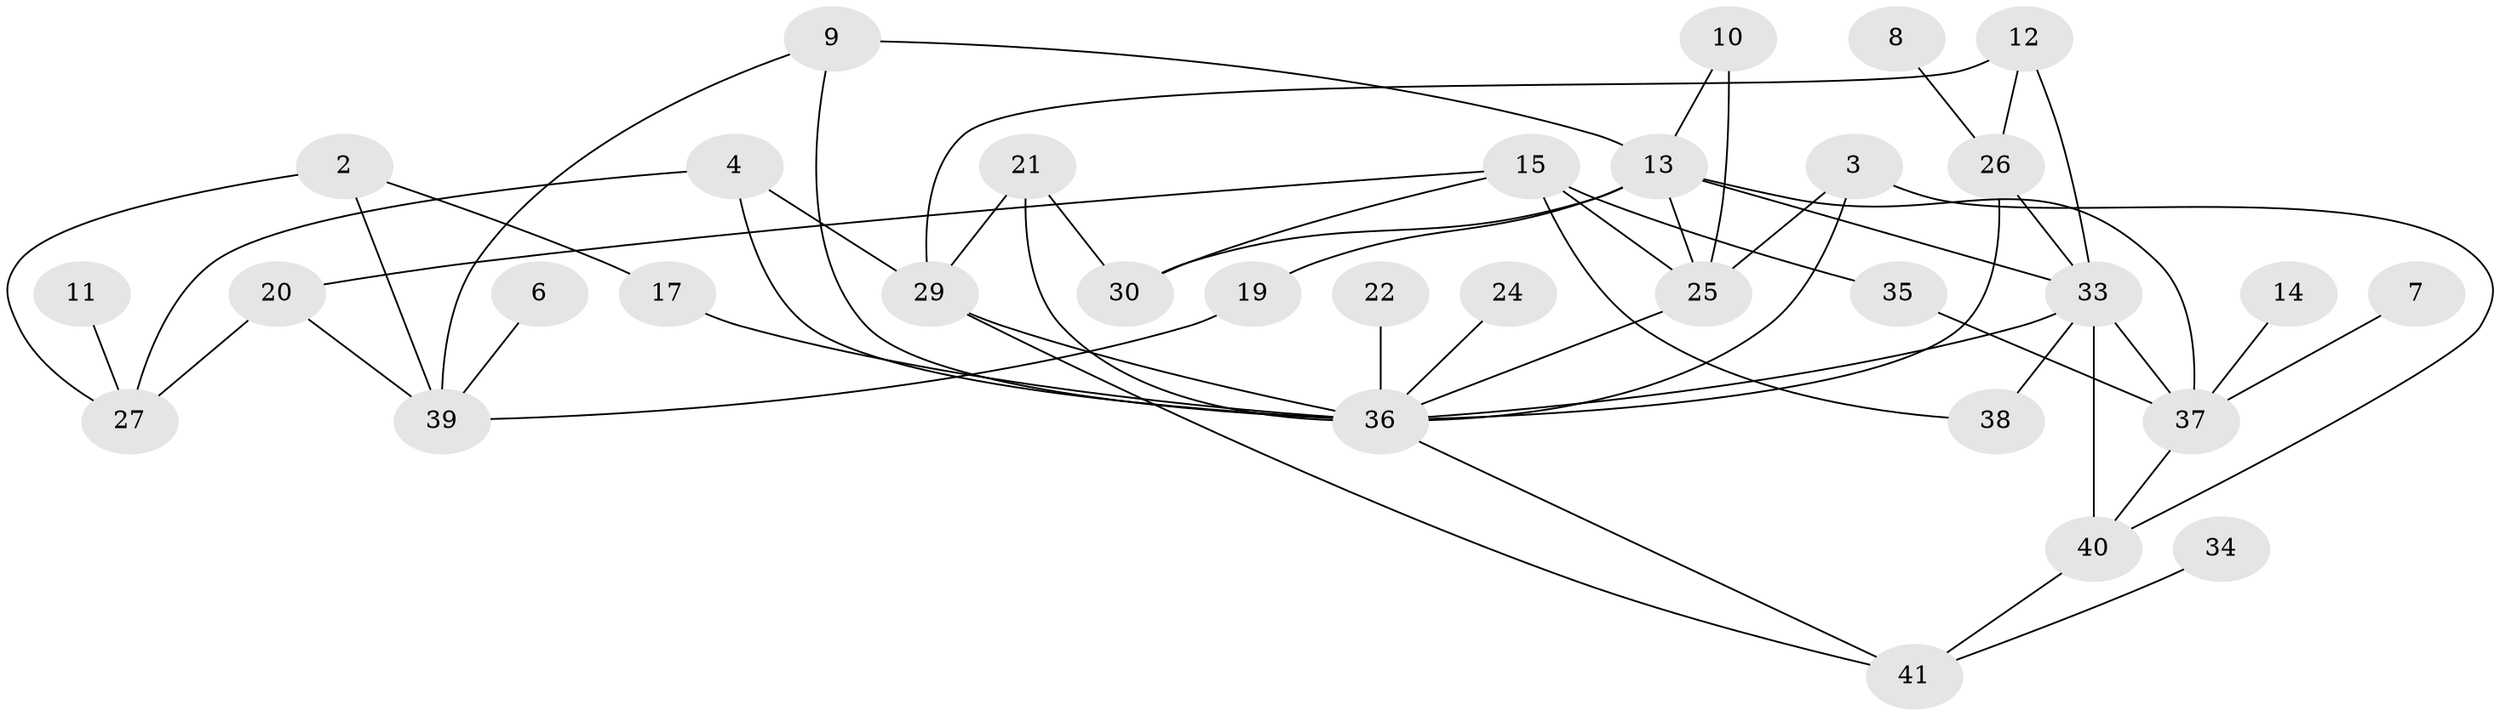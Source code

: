 // original degree distribution, {4: 0.18518518518518517, 1: 0.18518518518518517, 0: 0.09876543209876543, 3: 0.20987654320987653, 2: 0.2345679012345679, 7: 0.024691358024691357, 5: 0.04938271604938271, 6: 0.012345679012345678}
// Generated by graph-tools (version 1.1) at 2025/49/03/09/25 03:49:04]
// undirected, 33 vertices, 55 edges
graph export_dot {
graph [start="1"]
  node [color=gray90,style=filled];
  2;
  3;
  4;
  6;
  7;
  8;
  9;
  10;
  11;
  12;
  13;
  14;
  15;
  17;
  19;
  20;
  21;
  22;
  24;
  25;
  26;
  27;
  29;
  30;
  33;
  34;
  35;
  36;
  37;
  38;
  39;
  40;
  41;
  2 -- 17 [weight=1.0];
  2 -- 27 [weight=1.0];
  2 -- 39 [weight=1.0];
  3 -- 25 [weight=1.0];
  3 -- 36 [weight=1.0];
  3 -- 40 [weight=1.0];
  4 -- 27 [weight=1.0];
  4 -- 29 [weight=1.0];
  4 -- 36 [weight=1.0];
  6 -- 39 [weight=1.0];
  7 -- 37 [weight=1.0];
  8 -- 26 [weight=1.0];
  9 -- 13 [weight=1.0];
  9 -- 36 [weight=1.0];
  9 -- 39 [weight=1.0];
  10 -- 13 [weight=1.0];
  10 -- 25 [weight=1.0];
  11 -- 27 [weight=1.0];
  12 -- 26 [weight=1.0];
  12 -- 29 [weight=1.0];
  12 -- 33 [weight=1.0];
  13 -- 19 [weight=1.0];
  13 -- 25 [weight=1.0];
  13 -- 30 [weight=1.0];
  13 -- 33 [weight=2.0];
  13 -- 37 [weight=1.0];
  14 -- 37 [weight=1.0];
  15 -- 20 [weight=1.0];
  15 -- 25 [weight=1.0];
  15 -- 30 [weight=1.0];
  15 -- 35 [weight=1.0];
  15 -- 38 [weight=1.0];
  17 -- 36 [weight=1.0];
  19 -- 39 [weight=1.0];
  20 -- 27 [weight=1.0];
  20 -- 39 [weight=1.0];
  21 -- 29 [weight=1.0];
  21 -- 30 [weight=1.0];
  21 -- 36 [weight=1.0];
  22 -- 36 [weight=1.0];
  24 -- 36 [weight=1.0];
  25 -- 36 [weight=1.0];
  26 -- 33 [weight=1.0];
  26 -- 36 [weight=1.0];
  29 -- 36 [weight=2.0];
  29 -- 41 [weight=1.0];
  33 -- 36 [weight=1.0];
  33 -- 37 [weight=1.0];
  33 -- 38 [weight=2.0];
  33 -- 40 [weight=3.0];
  34 -- 41 [weight=1.0];
  35 -- 37 [weight=1.0];
  36 -- 41 [weight=1.0];
  37 -- 40 [weight=1.0];
  40 -- 41 [weight=1.0];
}
